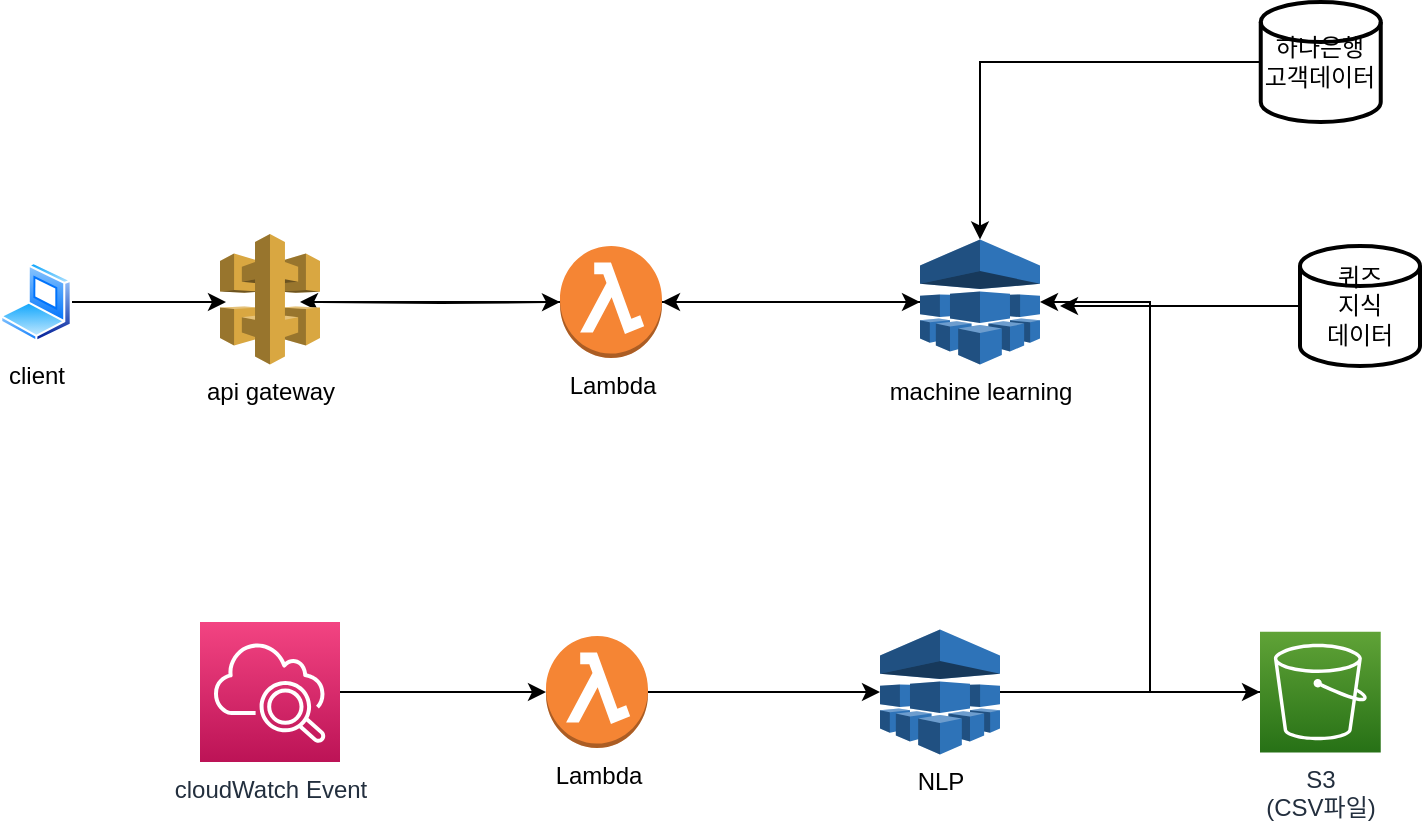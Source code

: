 <mxfile version="21.6.2" type="github">
  <diagram name="페이지-1" id="Tyd9hZyFMOXWsH-rBGiS">
    <mxGraphModel dx="954" dy="591" grid="1" gridSize="10" guides="1" tooltips="1" connect="1" arrows="1" fold="1" page="1" pageScale="1" pageWidth="827" pageHeight="1169" math="0" shadow="0">
      <root>
        <mxCell id="0" />
        <mxCell id="1" parent="0" />
        <mxCell id="UVQQwYrs-k6m4sM7kn-I-3" style="edgeStyle=orthogonalEdgeStyle;rounded=0;orthogonalLoop=1;jettySize=auto;html=1;exitX=1;exitY=0.5;exitDx=0;exitDy=0;entryX=0.06;entryY=0.5;entryDx=0;entryDy=0;entryPerimeter=0;" parent="1" source="UVQQwYrs-k6m4sM7kn-I-1" edge="1">
          <mxGeometry relative="1" as="geometry">
            <mxPoint x="203" y="200" as="targetPoint" />
          </mxGeometry>
        </mxCell>
        <mxCell id="UVQQwYrs-k6m4sM7kn-I-1" value="client" style="image;aspect=fixed;perimeter=ellipsePerimeter;html=1;align=center;shadow=0;dashed=0;spacingTop=3;image=img/lib/active_directory/laptop_client.svg;" parent="1" vertex="1">
          <mxGeometry x="90" y="180" width="36" height="40" as="geometry" />
        </mxCell>
        <mxCell id="UVQQwYrs-k6m4sM7kn-I-5" style="edgeStyle=orthogonalEdgeStyle;rounded=0;orthogonalLoop=1;jettySize=auto;html=1;entryX=0;entryY=0.5;entryDx=0;entryDy=0;entryPerimeter=0;" parent="1" target="UVQQwYrs-k6m4sM7kn-I-4" edge="1">
          <mxGeometry relative="1" as="geometry">
            <mxPoint x="250" y="200" as="sourcePoint" />
          </mxGeometry>
        </mxCell>
        <mxCell id="UVQQwYrs-k6m4sM7kn-I-7" style="edgeStyle=orthogonalEdgeStyle;rounded=0;orthogonalLoop=1;jettySize=auto;html=1;entryX=0;entryY=0.5;entryDx=0;entryDy=0;entryPerimeter=0;" parent="1" source="UVQQwYrs-k6m4sM7kn-I-4" target="UVQQwYrs-k6m4sM7kn-I-6" edge="1">
          <mxGeometry relative="1" as="geometry" />
        </mxCell>
        <mxCell id="UVQQwYrs-k6m4sM7kn-I-9" style="edgeStyle=orthogonalEdgeStyle;rounded=0;orthogonalLoop=1;jettySize=auto;html=1;entryX=0.8;entryY=0.5;entryDx=0;entryDy=0;entryPerimeter=0;" parent="1" source="UVQQwYrs-k6m4sM7kn-I-4" edge="1">
          <mxGeometry relative="1" as="geometry">
            <mxPoint x="240" y="200" as="targetPoint" />
          </mxGeometry>
        </mxCell>
        <mxCell id="UVQQwYrs-k6m4sM7kn-I-4" value="Lambda" style="outlineConnect=0;dashed=0;verticalLabelPosition=bottom;verticalAlign=top;align=center;html=1;shape=mxgraph.aws3.lambda_function;fillColor=#F58534;gradientColor=none;" parent="1" vertex="1">
          <mxGeometry x="370" y="172" width="51" height="56" as="geometry" />
        </mxCell>
        <mxCell id="UVQQwYrs-k6m4sM7kn-I-8" style="edgeStyle=orthogonalEdgeStyle;rounded=0;orthogonalLoop=1;jettySize=auto;html=1;" parent="1" source="UVQQwYrs-k6m4sM7kn-I-6" target="UVQQwYrs-k6m4sM7kn-I-4" edge="1">
          <mxGeometry relative="1" as="geometry" />
        </mxCell>
        <mxCell id="UVQQwYrs-k6m4sM7kn-I-6" value="machine learning" style="outlineConnect=0;dashed=0;verticalLabelPosition=bottom;verticalAlign=top;align=center;html=1;shape=mxgraph.aws3.machine_learning;fillColor=#2E73B8;gradientColor=none;" parent="1" vertex="1">
          <mxGeometry x="550" y="168.75" width="60" height="62.5" as="geometry" />
        </mxCell>
        <mxCell id="UVQQwYrs-k6m4sM7kn-I-10" value="api gateway" style="outlineConnect=0;dashed=0;verticalLabelPosition=bottom;verticalAlign=top;align=center;html=1;shape=mxgraph.aws3.api_gateway;fillColor=#D9A741;gradientColor=none;" parent="1" vertex="1">
          <mxGeometry x="200" y="166" width="50" height="65.25" as="geometry" />
        </mxCell>
        <mxCell id="UW-qgVr8xCjvTnrVyX9t-3" style="edgeStyle=orthogonalEdgeStyle;rounded=0;orthogonalLoop=1;jettySize=auto;html=1;" edge="1" parent="1" source="UW-qgVr8xCjvTnrVyX9t-1" target="UW-qgVr8xCjvTnrVyX9t-2">
          <mxGeometry relative="1" as="geometry" />
        </mxCell>
        <mxCell id="UW-qgVr8xCjvTnrVyX9t-1" value="cloudWatch Event" style="sketch=0;points=[[0,0,0],[0.25,0,0],[0.5,0,0],[0.75,0,0],[1,0,0],[0,1,0],[0.25,1,0],[0.5,1,0],[0.75,1,0],[1,1,0],[0,0.25,0],[0,0.5,0],[0,0.75,0],[1,0.25,0],[1,0.5,0],[1,0.75,0]];points=[[0,0,0],[0.25,0,0],[0.5,0,0],[0.75,0,0],[1,0,0],[0,1,0],[0.25,1,0],[0.5,1,0],[0.75,1,0],[1,1,0],[0,0.25,0],[0,0.5,0],[0,0.75,0],[1,0.25,0],[1,0.5,0],[1,0.75,0]];outlineConnect=0;fontColor=#232F3E;gradientColor=#F34482;gradientDirection=north;fillColor=#BC1356;strokeColor=#ffffff;dashed=0;verticalLabelPosition=bottom;verticalAlign=top;align=center;html=1;fontSize=12;fontStyle=0;aspect=fixed;shape=mxgraph.aws4.resourceIcon;resIcon=mxgraph.aws4.cloudwatch_2;" vertex="1" parent="1">
          <mxGeometry x="190" y="360" width="70" height="70" as="geometry" />
        </mxCell>
        <mxCell id="UW-qgVr8xCjvTnrVyX9t-5" style="edgeStyle=orthogonalEdgeStyle;rounded=0;orthogonalLoop=1;jettySize=auto;html=1;entryX=0;entryY=0.5;entryDx=0;entryDy=0;entryPerimeter=0;" edge="1" parent="1" source="UW-qgVr8xCjvTnrVyX9t-2" target="UW-qgVr8xCjvTnrVyX9t-4">
          <mxGeometry relative="1" as="geometry" />
        </mxCell>
        <mxCell id="UW-qgVr8xCjvTnrVyX9t-2" value="Lambda" style="outlineConnect=0;dashed=0;verticalLabelPosition=bottom;verticalAlign=top;align=center;html=1;shape=mxgraph.aws3.lambda_function;fillColor=#F58534;gradientColor=none;" vertex="1" parent="1">
          <mxGeometry x="363" y="367" width="51" height="56" as="geometry" />
        </mxCell>
        <mxCell id="UW-qgVr8xCjvTnrVyX9t-7" style="edgeStyle=orthogonalEdgeStyle;rounded=0;orthogonalLoop=1;jettySize=auto;html=1;" edge="1" parent="1" source="UW-qgVr8xCjvTnrVyX9t-4" target="UW-qgVr8xCjvTnrVyX9t-6">
          <mxGeometry relative="1" as="geometry" />
        </mxCell>
        <mxCell id="UW-qgVr8xCjvTnrVyX9t-4" value="NLP" style="outlineConnect=0;dashed=0;verticalLabelPosition=bottom;verticalAlign=top;align=center;html=1;shape=mxgraph.aws3.machine_learning;fillColor=#2E73B8;gradientColor=none;" vertex="1" parent="1">
          <mxGeometry x="530" y="363.75" width="60" height="62.5" as="geometry" />
        </mxCell>
        <mxCell id="UW-qgVr8xCjvTnrVyX9t-9" style="edgeStyle=orthogonalEdgeStyle;rounded=0;orthogonalLoop=1;jettySize=auto;html=1;entryX=1;entryY=0.5;entryDx=0;entryDy=0;entryPerimeter=0;" edge="1" parent="1" source="UW-qgVr8xCjvTnrVyX9t-6" target="UVQQwYrs-k6m4sM7kn-I-6">
          <mxGeometry relative="1" as="geometry" />
        </mxCell>
        <mxCell id="UW-qgVr8xCjvTnrVyX9t-6" value="S3&lt;br&gt;(CSV파일)" style="sketch=0;points=[[0,0,0],[0.25,0,0],[0.5,0,0],[0.75,0,0],[1,0,0],[0,1,0],[0.25,1,0],[0.5,1,0],[0.75,1,0],[1,1,0],[0,0.25,0],[0,0.5,0],[0,0.75,0],[1,0.25,0],[1,0.5,0],[1,0.75,0]];outlineConnect=0;fontColor=#232F3E;gradientColor=#60A337;gradientDirection=north;fillColor=#277116;strokeColor=#ffffff;dashed=0;verticalLabelPosition=bottom;verticalAlign=top;align=center;html=1;fontSize=12;fontStyle=0;aspect=fixed;shape=mxgraph.aws4.resourceIcon;resIcon=mxgraph.aws4.s3;" vertex="1" parent="1">
          <mxGeometry x="720" y="364.82" width="60.37" height="60.37" as="geometry" />
        </mxCell>
        <mxCell id="UW-qgVr8xCjvTnrVyX9t-11" style="edgeStyle=orthogonalEdgeStyle;rounded=0;orthogonalLoop=1;jettySize=auto;html=1;entryX=0.5;entryY=0;entryDx=0;entryDy=0;entryPerimeter=0;" edge="1" parent="1" source="UW-qgVr8xCjvTnrVyX9t-10" target="UVQQwYrs-k6m4sM7kn-I-6">
          <mxGeometry relative="1" as="geometry" />
        </mxCell>
        <mxCell id="UW-qgVr8xCjvTnrVyX9t-10" value="하나은행 &lt;br&gt;고객데이터" style="strokeWidth=2;html=1;shape=mxgraph.flowchart.database;whiteSpace=wrap;" vertex="1" parent="1">
          <mxGeometry x="720.37" y="50" width="60" height="60" as="geometry" />
        </mxCell>
        <mxCell id="UW-qgVr8xCjvTnrVyX9t-13" style="edgeStyle=orthogonalEdgeStyle;rounded=0;orthogonalLoop=1;jettySize=auto;html=1;" edge="1" parent="1" source="UW-qgVr8xCjvTnrVyX9t-12">
          <mxGeometry relative="1" as="geometry">
            <mxPoint x="620" y="202" as="targetPoint" />
          </mxGeometry>
        </mxCell>
        <mxCell id="UW-qgVr8xCjvTnrVyX9t-12" value="퀴즈&lt;br&gt;지식&lt;br&gt;데이터" style="strokeWidth=2;html=1;shape=mxgraph.flowchart.database;whiteSpace=wrap;" vertex="1" parent="1">
          <mxGeometry x="740" y="172" width="60" height="60" as="geometry" />
        </mxCell>
      </root>
    </mxGraphModel>
  </diagram>
</mxfile>

